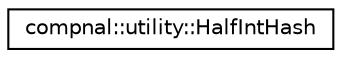 digraph "Graphical Class Hierarchy"
{
 // INTERACTIVE_SVG=YES
 // LATEX_PDF_SIZE
  edge [fontname="Helvetica",fontsize="10",labelfontname="Helvetica",labelfontsize="10"];
  node [fontname="Helvetica",fontsize="10",shape=record];
  rankdir="LR";
  Node0 [label="compnal::utility::HalfIntHash",height=0.2,width=0.4,color="black", fillcolor="white", style="filled",URL="$de/dfa/structcompnal_1_1utility_1_1_half_int_hash.html",tooltip="Hash struct of HalfInt."];
}
